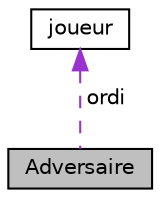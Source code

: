 digraph "Adversaire"
{
 // LATEX_PDF_SIZE
  edge [fontname="Helvetica",fontsize="10",labelfontname="Helvetica",labelfontsize="10"];
  node [fontname="Helvetica",fontsize="10",shape=record];
  Node1 [label="Adversaire",height=0.2,width=0.4,color="black", fillcolor="grey75", style="filled", fontcolor="black",tooltip=" "];
  Node2 -> Node1 [dir="back",color="darkorchid3",fontsize="10",style="dashed",label=" ordi" ,fontname="Helvetica"];
  Node2 [label="joueur",height=0.2,width=0.4,color="black", fillcolor="white", style="filled",URL="$classjoueur.html",tooltip=" "];
}
